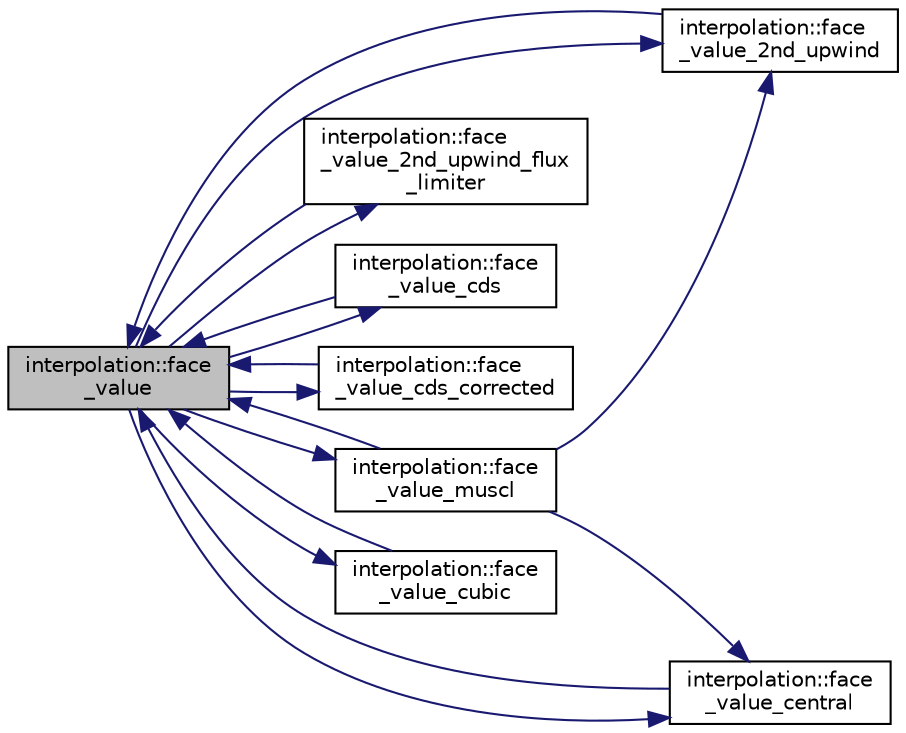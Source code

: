 digraph "interpolation::face_value"
{
 // LATEX_PDF_SIZE
  edge [fontname="Helvetica",fontsize="10",labelfontname="Helvetica",labelfontsize="10"];
  node [fontname="Helvetica",fontsize="10",shape=record];
  rankdir="LR";
  Node1 [label="interpolation::face\l_value",height=0.2,width=0.4,color="black", fillcolor="grey75", style="filled", fontcolor="black",tooltip=" "];
  Node1 -> Node2 [color="midnightblue",fontsize="10",style="solid",fontname="Helvetica"];
  Node2 [label="interpolation::face\l_value_2nd_upwind",height=0.2,width=0.4,color="black", fillcolor="white", style="filled",URL="$namespaceinterpolation.html#aad6795e9522c835edaf6484a063343cc",tooltip=" "];
  Node2 -> Node1 [color="midnightblue",fontsize="10",style="solid",fontname="Helvetica"];
  Node1 -> Node3 [color="midnightblue",fontsize="10",style="solid",fontname="Helvetica"];
  Node3 [label="interpolation::face\l_value_2nd_upwind_flux\l_limiter",height=0.2,width=0.4,color="black", fillcolor="white", style="filled",URL="$namespaceinterpolation.html#af5ae37f4a0cb45e47998b454659a6eb9",tooltip=" "];
  Node3 -> Node1 [color="midnightblue",fontsize="10",style="solid",fontname="Helvetica"];
  Node1 -> Node4 [color="midnightblue",fontsize="10",style="solid",fontname="Helvetica"];
  Node4 [label="interpolation::face\l_value_cds",height=0.2,width=0.4,color="black", fillcolor="white", style="filled",URL="$namespaceinterpolation.html#a2955420d11e2fbe30a99e4fefc374759",tooltip=" "];
  Node4 -> Node1 [color="midnightblue",fontsize="10",style="solid",fontname="Helvetica"];
  Node1 -> Node5 [color="midnightblue",fontsize="10",style="solid",fontname="Helvetica"];
  Node5 [label="interpolation::face\l_value_cds_corrected",height=0.2,width=0.4,color="black", fillcolor="white", style="filled",URL="$namespaceinterpolation.html#aebfa91890374b7e5e59f1342aa091a58",tooltip=" "];
  Node5 -> Node1 [color="midnightblue",fontsize="10",style="solid",fontname="Helvetica"];
  Node1 -> Node6 [color="midnightblue",fontsize="10",style="solid",fontname="Helvetica"];
  Node6 [label="interpolation::face\l_value_central",height=0.2,width=0.4,color="black", fillcolor="white", style="filled",URL="$namespaceinterpolation.html#ab244a4491720b6c92b4f5e6e2539e06c",tooltip=" "];
  Node6 -> Node1 [color="midnightblue",fontsize="10",style="solid",fontname="Helvetica"];
  Node1 -> Node7 [color="midnightblue",fontsize="10",style="solid",fontname="Helvetica"];
  Node7 [label="interpolation::face\l_value_cubic",height=0.2,width=0.4,color="black", fillcolor="white", style="filled",URL="$namespaceinterpolation.html#a4e41ac87b8bddda70bf19622413544e8",tooltip=" "];
  Node7 -> Node1 [color="midnightblue",fontsize="10",style="solid",fontname="Helvetica"];
  Node1 -> Node8 [color="midnightblue",fontsize="10",style="solid",fontname="Helvetica"];
  Node8 [label="interpolation::face\l_value_muscl",height=0.2,width=0.4,color="black", fillcolor="white", style="filled",URL="$namespaceinterpolation.html#a69b9fafef9c399b908b8c8b6b7c7862d",tooltip=" "];
  Node8 -> Node1 [color="midnightblue",fontsize="10",style="solid",fontname="Helvetica"];
  Node8 -> Node2 [color="midnightblue",fontsize="10",style="solid",fontname="Helvetica"];
  Node8 -> Node6 [color="midnightblue",fontsize="10",style="solid",fontname="Helvetica"];
}
